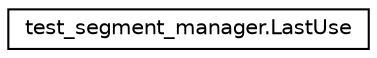 digraph "Graphical Class Hierarchy"
{
 // LATEX_PDF_SIZE
  edge [fontname="Helvetica",fontsize="10",labelfontname="Helvetica",labelfontsize="10"];
  node [fontname="Helvetica",fontsize="10",shape=record];
  rankdir="LR";
  Node0 [label="test_segment_manager.LastUse",height=0.2,width=0.4,color="black", fillcolor="white", style="filled",URL="$classtest__segment__manager_1_1LastUse.html",tooltip=" "];
}
